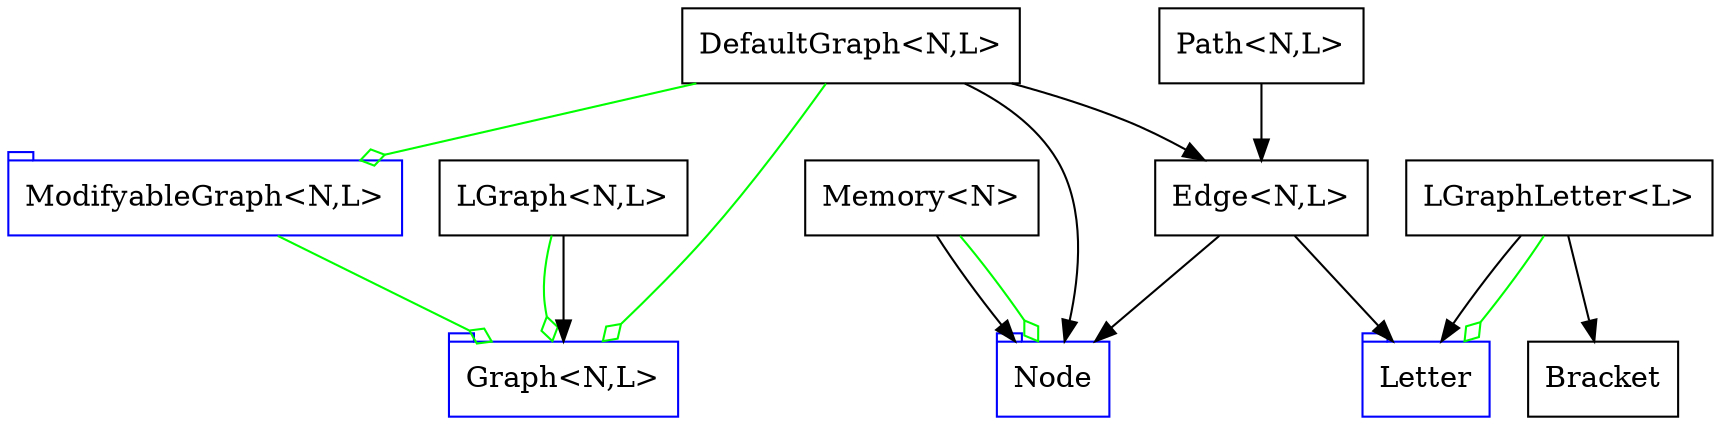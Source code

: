 digraph UML {
    GraphTrait [
        color=blue,
        label="Graph<N,L>",
        shape=tab,
    ];
    ModifyableGraphTrait [
        color=blue,
        label="ModifyableGraph<N,L>",
        shape=tab,
    ];
    NodeTrait [
        color=blue,
        label="Node",
        shape=tab,
    ];
    LetterTrait [
        color=blue,
        label="Letter",
        shape=tab,
    ];

    ModifyableGraphTrait -> GraphTrait [arrowhead=odiamond, color=green];

    Bracket [
        color=black,
        label="Bracket",
        shape=box,
    ];
    LGraphLetter [
        color=black,
        label="LGraphLetter<L>",
        shape=box
    ];
    Memory [
        color=black,
        label="Memory<N>",
        shape=box,
    ];

    EdgeStruct [
        color=black,
        label="Edge<N,L>",
        shape=box,
    ]

    LGraphLetter -> Bracket [arrowhead=normal];
    LGraphLetter -> LetterTrait [arrowhead=normal];
    LGraphLetter -> LetterTrait [arrowhead=odiamond, color=green];
    Memory -> NodeTrait [arrowhead=normal];
    Memory -> NodeTrait [arrowhead=odiamond, color=green];
    EdgeStruct -> NodeTrait [arrowhead=normal];
    EdgeStruct -> LetterTrait [arrowhead=normal];

    Path [
        shape=box,
        color=black,
        label="Path<N,L>",
    ];

    Path -> EdgeStruct [arrowhead=normal];

    LGraph [
        shape=box,
        color=black,
        label="LGraph<N,L>"
    ];

    LGraph -> GraphTrait [arrowhead=odiamond, color=green, label=" "];
    LGraph -> GraphTrait [arrowhead=normal, label=" "];

    DefaultGraph [
        shape=box,
        color=black,
        label="DefaultGraph<N,L>"
    ];

    DefaultGraph -> GraphTrait [arrowhead=odiamond, color=green];
    DefaultGraph -> ModifyableGraphTrait [arrowhead=odiamond, color=green];
    DefaultGraph -> NodeTrait [arrowhead=normal];
    DefaultGraph -> EdgeStruct [arrowhead=normal];
}